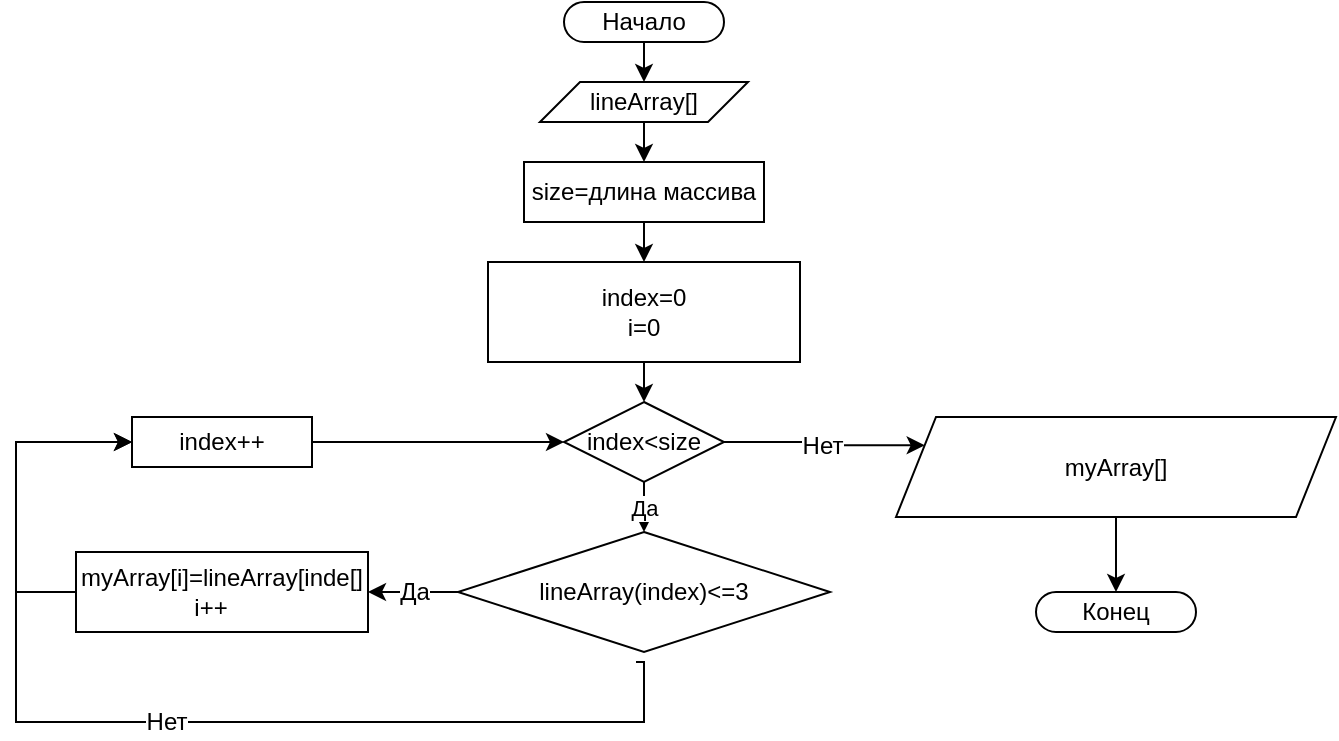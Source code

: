 <mxfile version="20.3.0" type="device"><diagram id="aOj_UNz6VLUxxYSaJMtD" name="Страница 1"><mxGraphModel dx="1102" dy="985" grid="1" gridSize="10" guides="1" tooltips="1" connect="1" arrows="1" fold="1" page="1" pageScale="1" pageWidth="827" pageHeight="1169" math="0" shadow="0"><root><mxCell id="0"/><mxCell id="1" parent="0"/><mxCell id="DUnRwjwbNTrpyV8FLkFx-1" style="edgeStyle=orthogonalEdgeStyle;rounded=0;orthogonalLoop=1;jettySize=auto;html=1;exitX=0.5;exitY=1;exitDx=0;exitDy=0;entryX=0.5;entryY=0;entryDx=0;entryDy=0;" edge="1" parent="1" source="DUnRwjwbNTrpyV8FLkFx-2" target="DUnRwjwbNTrpyV8FLkFx-4"><mxGeometry relative="1" as="geometry"/></mxCell><mxCell id="DUnRwjwbNTrpyV8FLkFx-2" value="Начало" style="rounded=1;whiteSpace=wrap;html=1;arcSize=50;" vertex="1" parent="1"><mxGeometry x="384" y="100" width="80" height="20" as="geometry"/></mxCell><mxCell id="DUnRwjwbNTrpyV8FLkFx-3" style="edgeStyle=orthogonalEdgeStyle;rounded=0;orthogonalLoop=1;jettySize=auto;html=1;exitX=0.5;exitY=1;exitDx=0;exitDy=0;entryX=0.5;entryY=0;entryDx=0;entryDy=0;" edge="1" parent="1" source="DUnRwjwbNTrpyV8FLkFx-4" target="DUnRwjwbNTrpyV8FLkFx-6"><mxGeometry relative="1" as="geometry"/></mxCell><mxCell id="DUnRwjwbNTrpyV8FLkFx-4" value="lineArray[]" style="shape=parallelogram;perimeter=parallelogramPerimeter;whiteSpace=wrap;html=1;fixedSize=1;" vertex="1" parent="1"><mxGeometry x="372" y="140" width="104" height="20" as="geometry"/></mxCell><mxCell id="DUnRwjwbNTrpyV8FLkFx-5" style="edgeStyle=orthogonalEdgeStyle;rounded=0;orthogonalLoop=1;jettySize=auto;html=1;exitX=0.5;exitY=1;exitDx=0;exitDy=0;entryX=0.5;entryY=0;entryDx=0;entryDy=0;" edge="1" parent="1" source="DUnRwjwbNTrpyV8FLkFx-6" target="DUnRwjwbNTrpyV8FLkFx-8"><mxGeometry relative="1" as="geometry"/></mxCell><mxCell id="DUnRwjwbNTrpyV8FLkFx-6" value="size=длина массива" style="rounded=0;whiteSpace=wrap;html=1;" vertex="1" parent="1"><mxGeometry x="364" y="180" width="120" height="30" as="geometry"/></mxCell><mxCell id="DUnRwjwbNTrpyV8FLkFx-7" style="edgeStyle=orthogonalEdgeStyle;rounded=0;orthogonalLoop=1;jettySize=auto;html=1;exitX=0.5;exitY=1;exitDx=0;exitDy=0;entryX=0.5;entryY=0;entryDx=0;entryDy=0;" edge="1" parent="1" source="DUnRwjwbNTrpyV8FLkFx-8" target="DUnRwjwbNTrpyV8FLkFx-11"><mxGeometry relative="1" as="geometry"/></mxCell><mxCell id="DUnRwjwbNTrpyV8FLkFx-8" value="&lt;font style=&quot;font-size: 12px;&quot;&gt;index=0&lt;br&gt;i=0&lt;br&gt;&lt;/font&gt;" style="rounded=0;whiteSpace=wrap;html=1;" vertex="1" parent="1"><mxGeometry x="346" y="230" width="156" height="50" as="geometry"/></mxCell><mxCell id="DUnRwjwbNTrpyV8FLkFx-9" value="Да" style="edgeStyle=orthogonalEdgeStyle;rounded=0;orthogonalLoop=1;jettySize=auto;html=1;exitX=0.5;exitY=1;exitDx=0;exitDy=0;entryX=0.5;entryY=0;entryDx=0;entryDy=0;" edge="1" parent="1" source="DUnRwjwbNTrpyV8FLkFx-11" target="DUnRwjwbNTrpyV8FLkFx-17"><mxGeometry relative="1" as="geometry"/></mxCell><mxCell id="DUnRwjwbNTrpyV8FLkFx-10" value="Нет" style="edgeStyle=orthogonalEdgeStyle;rounded=0;orthogonalLoop=1;jettySize=auto;html=1;exitX=1;exitY=0.5;exitDx=0;exitDy=0;entryX=0;entryY=0.25;entryDx=0;entryDy=0;fontSize=12;" edge="1" parent="1" source="DUnRwjwbNTrpyV8FLkFx-11" target="DUnRwjwbNTrpyV8FLkFx-27"><mxGeometry relative="1" as="geometry"/></mxCell><mxCell id="DUnRwjwbNTrpyV8FLkFx-11" value="index&amp;lt;size" style="rhombus;whiteSpace=wrap;html=1;" vertex="1" parent="1"><mxGeometry x="384" y="300" width="80" height="40" as="geometry"/></mxCell><mxCell id="DUnRwjwbNTrpyV8FLkFx-12" style="edgeStyle=orthogonalEdgeStyle;rounded=0;orthogonalLoop=1;jettySize=auto;html=1;exitX=0;exitY=0.5;exitDx=0;exitDy=0;entryX=0;entryY=0.5;entryDx=0;entryDy=0;fontSize=12;" edge="1" parent="1" source="DUnRwjwbNTrpyV8FLkFx-13" target="DUnRwjwbNTrpyV8FLkFx-19"><mxGeometry relative="1" as="geometry"><Array as="points"><mxPoint x="110" y="395"/><mxPoint x="110" y="320"/></Array></mxGeometry></mxCell><mxCell id="DUnRwjwbNTrpyV8FLkFx-13" value="&lt;div style=&quot;text-align: left;&quot;&gt;&lt;span style=&quot;background-color: initial;&quot;&gt;myArray[i]=lineArray[inde[]&lt;/span&gt;&lt;/div&gt;&lt;div style=&quot;text-align: left;&quot;&gt;&lt;span style=&quot;background-color: initial;&quot;&gt;&amp;nbsp; &amp;nbsp; &amp;nbsp; &amp;nbsp; &amp;nbsp; &amp;nbsp; &amp;nbsp; &amp;nbsp; &amp;nbsp;i++&lt;/span&gt;&lt;/div&gt;" style="rounded=0;whiteSpace=wrap;html=1;" vertex="1" parent="1"><mxGeometry x="140" y="375" width="146" height="40" as="geometry"/></mxCell><mxCell id="DUnRwjwbNTrpyV8FLkFx-14" value="Конец" style="rounded=1;whiteSpace=wrap;html=1;arcSize=50;" vertex="1" parent="1"><mxGeometry x="620" y="395" width="80" height="20" as="geometry"/></mxCell><mxCell id="DUnRwjwbNTrpyV8FLkFx-15" value="Да" style="edgeStyle=orthogonalEdgeStyle;rounded=0;orthogonalLoop=1;jettySize=auto;html=1;exitX=0;exitY=0.5;exitDx=0;exitDy=0;entryX=1;entryY=0.5;entryDx=0;entryDy=0;fontSize=12;" edge="1" parent="1" source="DUnRwjwbNTrpyV8FLkFx-17" target="DUnRwjwbNTrpyV8FLkFx-13"><mxGeometry relative="1" as="geometry"/></mxCell><mxCell id="DUnRwjwbNTrpyV8FLkFx-17" value="lineArray(index)&amp;lt;=3" style="rhombus;whiteSpace=wrap;html=1;" vertex="1" parent="1"><mxGeometry x="331" y="365" width="186" height="60" as="geometry"/></mxCell><mxCell id="DUnRwjwbNTrpyV8FLkFx-18" style="edgeStyle=orthogonalEdgeStyle;rounded=0;orthogonalLoop=1;jettySize=auto;html=1;exitX=1;exitY=0.5;exitDx=0;exitDy=0;entryX=0;entryY=0.5;entryDx=0;entryDy=0;fontSize=12;" edge="1" parent="1" source="DUnRwjwbNTrpyV8FLkFx-19" target="DUnRwjwbNTrpyV8FLkFx-11"><mxGeometry relative="1" as="geometry"/></mxCell><mxCell id="DUnRwjwbNTrpyV8FLkFx-19" value="index++" style="rounded=0;whiteSpace=wrap;html=1;" vertex="1" parent="1"><mxGeometry x="168" y="307.5" width="90" height="25" as="geometry"/></mxCell><mxCell id="DUnRwjwbNTrpyV8FLkFx-22" value="Нет" style="edgeStyle=orthogonalEdgeStyle;rounded=0;orthogonalLoop=1;jettySize=auto;html=1;entryX=0;entryY=0.5;entryDx=0;entryDy=0;fontSize=12;" edge="1" parent="1" target="DUnRwjwbNTrpyV8FLkFx-19"><mxGeometry relative="1" as="geometry"><Array as="points"><mxPoint x="424" y="430"/><mxPoint x="424" y="460"/><mxPoint x="110" y="460"/><mxPoint x="110" y="320"/></Array><mxPoint x="420" y="430" as="sourcePoint"/></mxGeometry></mxCell><mxCell id="DUnRwjwbNTrpyV8FLkFx-26" style="edgeStyle=orthogonalEdgeStyle;rounded=0;orthogonalLoop=1;jettySize=auto;html=1;exitX=0.5;exitY=1;exitDx=0;exitDy=0;entryX=0.5;entryY=0;entryDx=0;entryDy=0;fontSize=12;" edge="1" parent="1" source="DUnRwjwbNTrpyV8FLkFx-27" target="DUnRwjwbNTrpyV8FLkFx-14"><mxGeometry relative="1" as="geometry"/></mxCell><mxCell id="DUnRwjwbNTrpyV8FLkFx-27" value="myArray[]" style="shape=parallelogram;perimeter=parallelogramPerimeter;whiteSpace=wrap;html=1;fixedSize=1;" vertex="1" parent="1"><mxGeometry x="550" y="307.5" width="220" height="50" as="geometry"/></mxCell></root></mxGraphModel></diagram></mxfile>